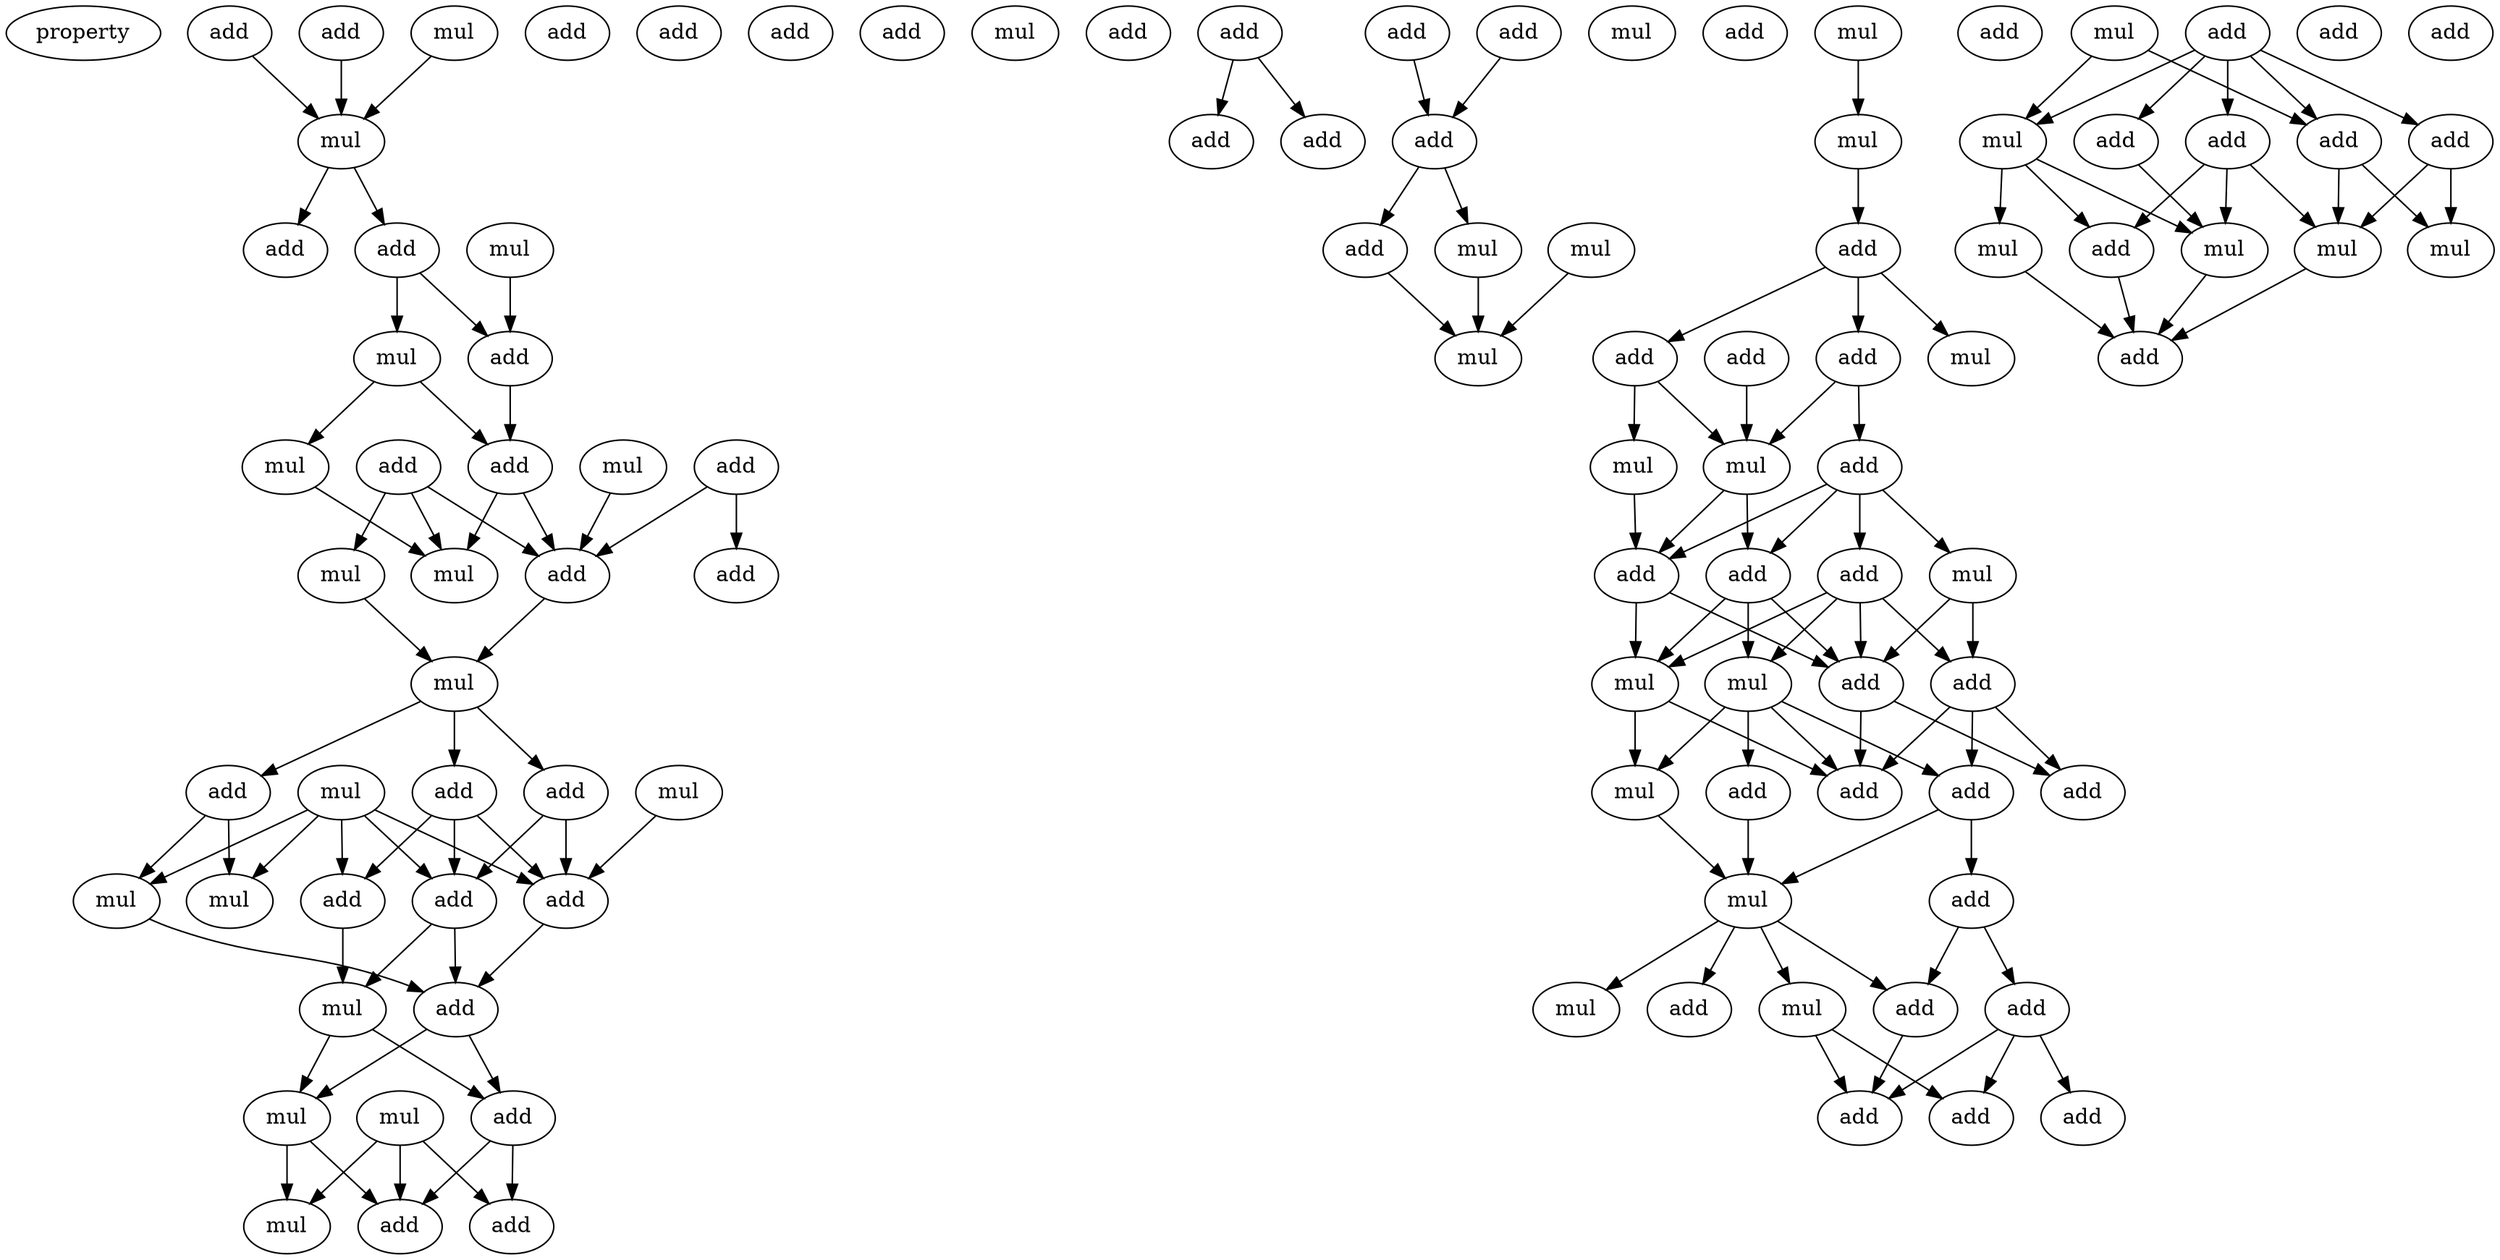 digraph {
    node [fontcolor=black]
    property [mul=2,lf=1.8]
    0 [ label = add ];
    1 [ label = add ];
    2 [ label = add ];
    3 [ label = mul ];
    4 [ label = mul ];
    5 [ label = add ];
    6 [ label = mul ];
    7 [ label = add ];
    8 [ label = add ];
    9 [ label = add ];
    10 [ label = mul ];
    11 [ label = add ];
    12 [ label = mul ];
    13 [ label = add ];
    14 [ label = mul ];
    15 [ label = add ];
    16 [ label = add ];
    17 [ label = mul ];
    18 [ label = add ];
    19 [ label = mul ];
    20 [ label = add ];
    21 [ label = mul ];
    22 [ label = mul ];
    23 [ label = add ];
    24 [ label = add ];
    25 [ label = mul ];
    26 [ label = add ];
    27 [ label = mul ];
    28 [ label = add ];
    29 [ label = add ];
    30 [ label = add ];
    31 [ label = mul ];
    32 [ label = mul ];
    33 [ label = add ];
    34 [ label = mul ];
    35 [ label = mul ];
    36 [ label = add ];
    37 [ label = add ];
    38 [ label = add ];
    39 [ label = add ];
    40 [ label = mul ];
    41 [ label = mul ];
    42 [ label = add ];
    43 [ label = add ];
    44 [ label = add ];
    45 [ label = add ];
    46 [ label = add ];
    47 [ label = add ];
    48 [ label = add ];
    49 [ label = add ];
    50 [ label = mul ];
    51 [ label = mul ];
    52 [ label = add ];
    53 [ label = mul ];
    54 [ label = mul ];
    55 [ label = mul ];
    56 [ label = add ];
    57 [ label = mul ];
    58 [ label = add ];
    59 [ label = add ];
    60 [ label = add ];
    61 [ label = add ];
    62 [ label = mul ];
    63 [ label = mul ];
    64 [ label = mul ];
    65 [ label = add ];
    66 [ label = add ];
    67 [ label = add ];
    68 [ label = add ];
    69 [ label = mul ];
    70 [ label = mul ];
    71 [ label = mul ];
    72 [ label = add ];
    73 [ label = add ];
    74 [ label = add ];
    75 [ label = add ];
    76 [ label = add ];
    77 [ label = mul ];
    78 [ label = add ];
    79 [ label = add ];
    80 [ label = mul ];
    81 [ label = mul ];
    82 [ label = add ];
    83 [ label = mul ];
    84 [ label = add ];
    85 [ label = add ];
    86 [ label = add ];
    87 [ label = add ];
    88 [ label = add ];
    89 [ label = add ];
    90 [ label = mul ];
    91 [ label = add ];
    92 [ label = add ];
    93 [ label = add ];
    94 [ label = mul ];
    95 [ label = add ];
    96 [ label = add ];
    97 [ label = mul ];
    98 [ label = mul ];
    99 [ label = mul ];
    100 [ label = mul ];
    101 [ label = add ];
    102 [ label = add ];
    103 [ label = add ];
    0 -> 4 [ name = 0 ];
    1 -> 4 [ name = 1 ];
    3 -> 4 [ name = 2 ];
    4 -> 8 [ name = 3 ];
    4 -> 9 [ name = 4 ];
    6 -> 11 [ name = 5 ];
    9 -> 10 [ name = 6 ];
    9 -> 11 [ name = 7 ];
    10 -> 14 [ name = 8 ];
    10 -> 16 [ name = 9 ];
    11 -> 16 [ name = 10 ];
    12 -> 20 [ name = 11 ];
    13 -> 18 [ name = 12 ];
    13 -> 20 [ name = 13 ];
    14 -> 17 [ name = 14 ];
    15 -> 17 [ name = 15 ];
    15 -> 19 [ name = 16 ];
    15 -> 20 [ name = 17 ];
    16 -> 17 [ name = 18 ];
    16 -> 20 [ name = 19 ];
    19 -> 21 [ name = 20 ];
    20 -> 21 [ name = 21 ];
    21 -> 23 [ name = 22 ];
    21 -> 24 [ name = 23 ];
    21 -> 26 [ name = 24 ];
    22 -> 28 [ name = 25 ];
    23 -> 28 [ name = 26 ];
    23 -> 29 [ name = 27 ];
    23 -> 30 [ name = 28 ];
    24 -> 28 [ name = 29 ];
    24 -> 30 [ name = 30 ];
    25 -> 27 [ name = 31 ];
    25 -> 28 [ name = 32 ];
    25 -> 29 [ name = 33 ];
    25 -> 30 [ name = 34 ];
    25 -> 31 [ name = 35 ];
    26 -> 27 [ name = 36 ];
    26 -> 31 [ name = 37 ];
    27 -> 33 [ name = 38 ];
    28 -> 33 [ name = 39 ];
    29 -> 32 [ name = 40 ];
    30 -> 32 [ name = 41 ];
    30 -> 33 [ name = 42 ];
    32 -> 34 [ name = 43 ];
    32 -> 36 [ name = 44 ];
    33 -> 34 [ name = 45 ];
    33 -> 36 [ name = 46 ];
    34 -> 39 [ name = 47 ];
    34 -> 40 [ name = 48 ];
    35 -> 38 [ name = 49 ];
    35 -> 39 [ name = 50 ];
    35 -> 40 [ name = 51 ];
    36 -> 38 [ name = 52 ];
    36 -> 39 [ name = 53 ];
    43 -> 46 [ name = 54 ];
    43 -> 47 [ name = 55 ];
    44 -> 48 [ name = 56 ];
    45 -> 48 [ name = 57 ];
    48 -> 49 [ name = 58 ];
    48 -> 51 [ name = 59 ];
    49 -> 54 [ name = 60 ];
    51 -> 54 [ name = 61 ];
    53 -> 54 [ name = 62 ];
    55 -> 57 [ name = 63 ];
    57 -> 58 [ name = 64 ];
    58 -> 59 [ name = 65 ];
    58 -> 61 [ name = 66 ];
    58 -> 62 [ name = 67 ];
    59 -> 63 [ name = 68 ];
    59 -> 65 [ name = 69 ];
    60 -> 63 [ name = 70 ];
    61 -> 63 [ name = 71 ];
    61 -> 64 [ name = 72 ];
    63 -> 66 [ name = 73 ];
    63 -> 68 [ name = 74 ];
    64 -> 68 [ name = 75 ];
    65 -> 66 [ name = 76 ];
    65 -> 67 [ name = 77 ];
    65 -> 68 [ name = 78 ];
    65 -> 69 [ name = 79 ];
    66 -> 70 [ name = 80 ];
    66 -> 71 [ name = 81 ];
    66 -> 72 [ name = 82 ];
    67 -> 70 [ name = 83 ];
    67 -> 71 [ name = 84 ];
    67 -> 72 [ name = 85 ];
    67 -> 73 [ name = 86 ];
    68 -> 71 [ name = 87 ];
    68 -> 72 [ name = 88 ];
    69 -> 72 [ name = 89 ];
    69 -> 73 [ name = 90 ];
    70 -> 75 [ name = 91 ];
    70 -> 76 [ name = 92 ];
    70 -> 77 [ name = 93 ];
    70 -> 78 [ name = 94 ];
    71 -> 77 [ name = 95 ];
    71 -> 78 [ name = 96 ];
    72 -> 74 [ name = 97 ];
    72 -> 78 [ name = 98 ];
    73 -> 74 [ name = 99 ];
    73 -> 75 [ name = 100 ];
    73 -> 78 [ name = 101 ];
    75 -> 79 [ name = 102 ];
    75 -> 80 [ name = 103 ];
    76 -> 80 [ name = 104 ];
    77 -> 80 [ name = 105 ];
    79 -> 84 [ name = 106 ];
    79 -> 85 [ name = 107 ];
    80 -> 81 [ name = 108 ];
    80 -> 82 [ name = 109 ];
    80 -> 83 [ name = 110 ];
    80 -> 85 [ name = 111 ];
    83 -> 86 [ name = 112 ];
    83 -> 88 [ name = 113 ];
    84 -> 86 [ name = 114 ];
    84 -> 87 [ name = 115 ];
    84 -> 88 [ name = 116 ];
    85 -> 88 [ name = 117 ];
    89 -> 91 [ name = 118 ];
    89 -> 92 [ name = 119 ];
    89 -> 93 [ name = 120 ];
    89 -> 94 [ name = 121 ];
    89 -> 95 [ name = 122 ];
    90 -> 92 [ name = 123 ];
    90 -> 94 [ name = 124 ];
    91 -> 96 [ name = 125 ];
    91 -> 97 [ name = 126 ];
    91 -> 98 [ name = 127 ];
    92 -> 97 [ name = 128 ];
    92 -> 99 [ name = 129 ];
    93 -> 98 [ name = 130 ];
    94 -> 96 [ name = 131 ];
    94 -> 98 [ name = 132 ];
    94 -> 100 [ name = 133 ];
    95 -> 97 [ name = 134 ];
    95 -> 99 [ name = 135 ];
    96 -> 101 [ name = 136 ];
    97 -> 101 [ name = 137 ];
    98 -> 101 [ name = 138 ];
    100 -> 101 [ name = 139 ];
}
